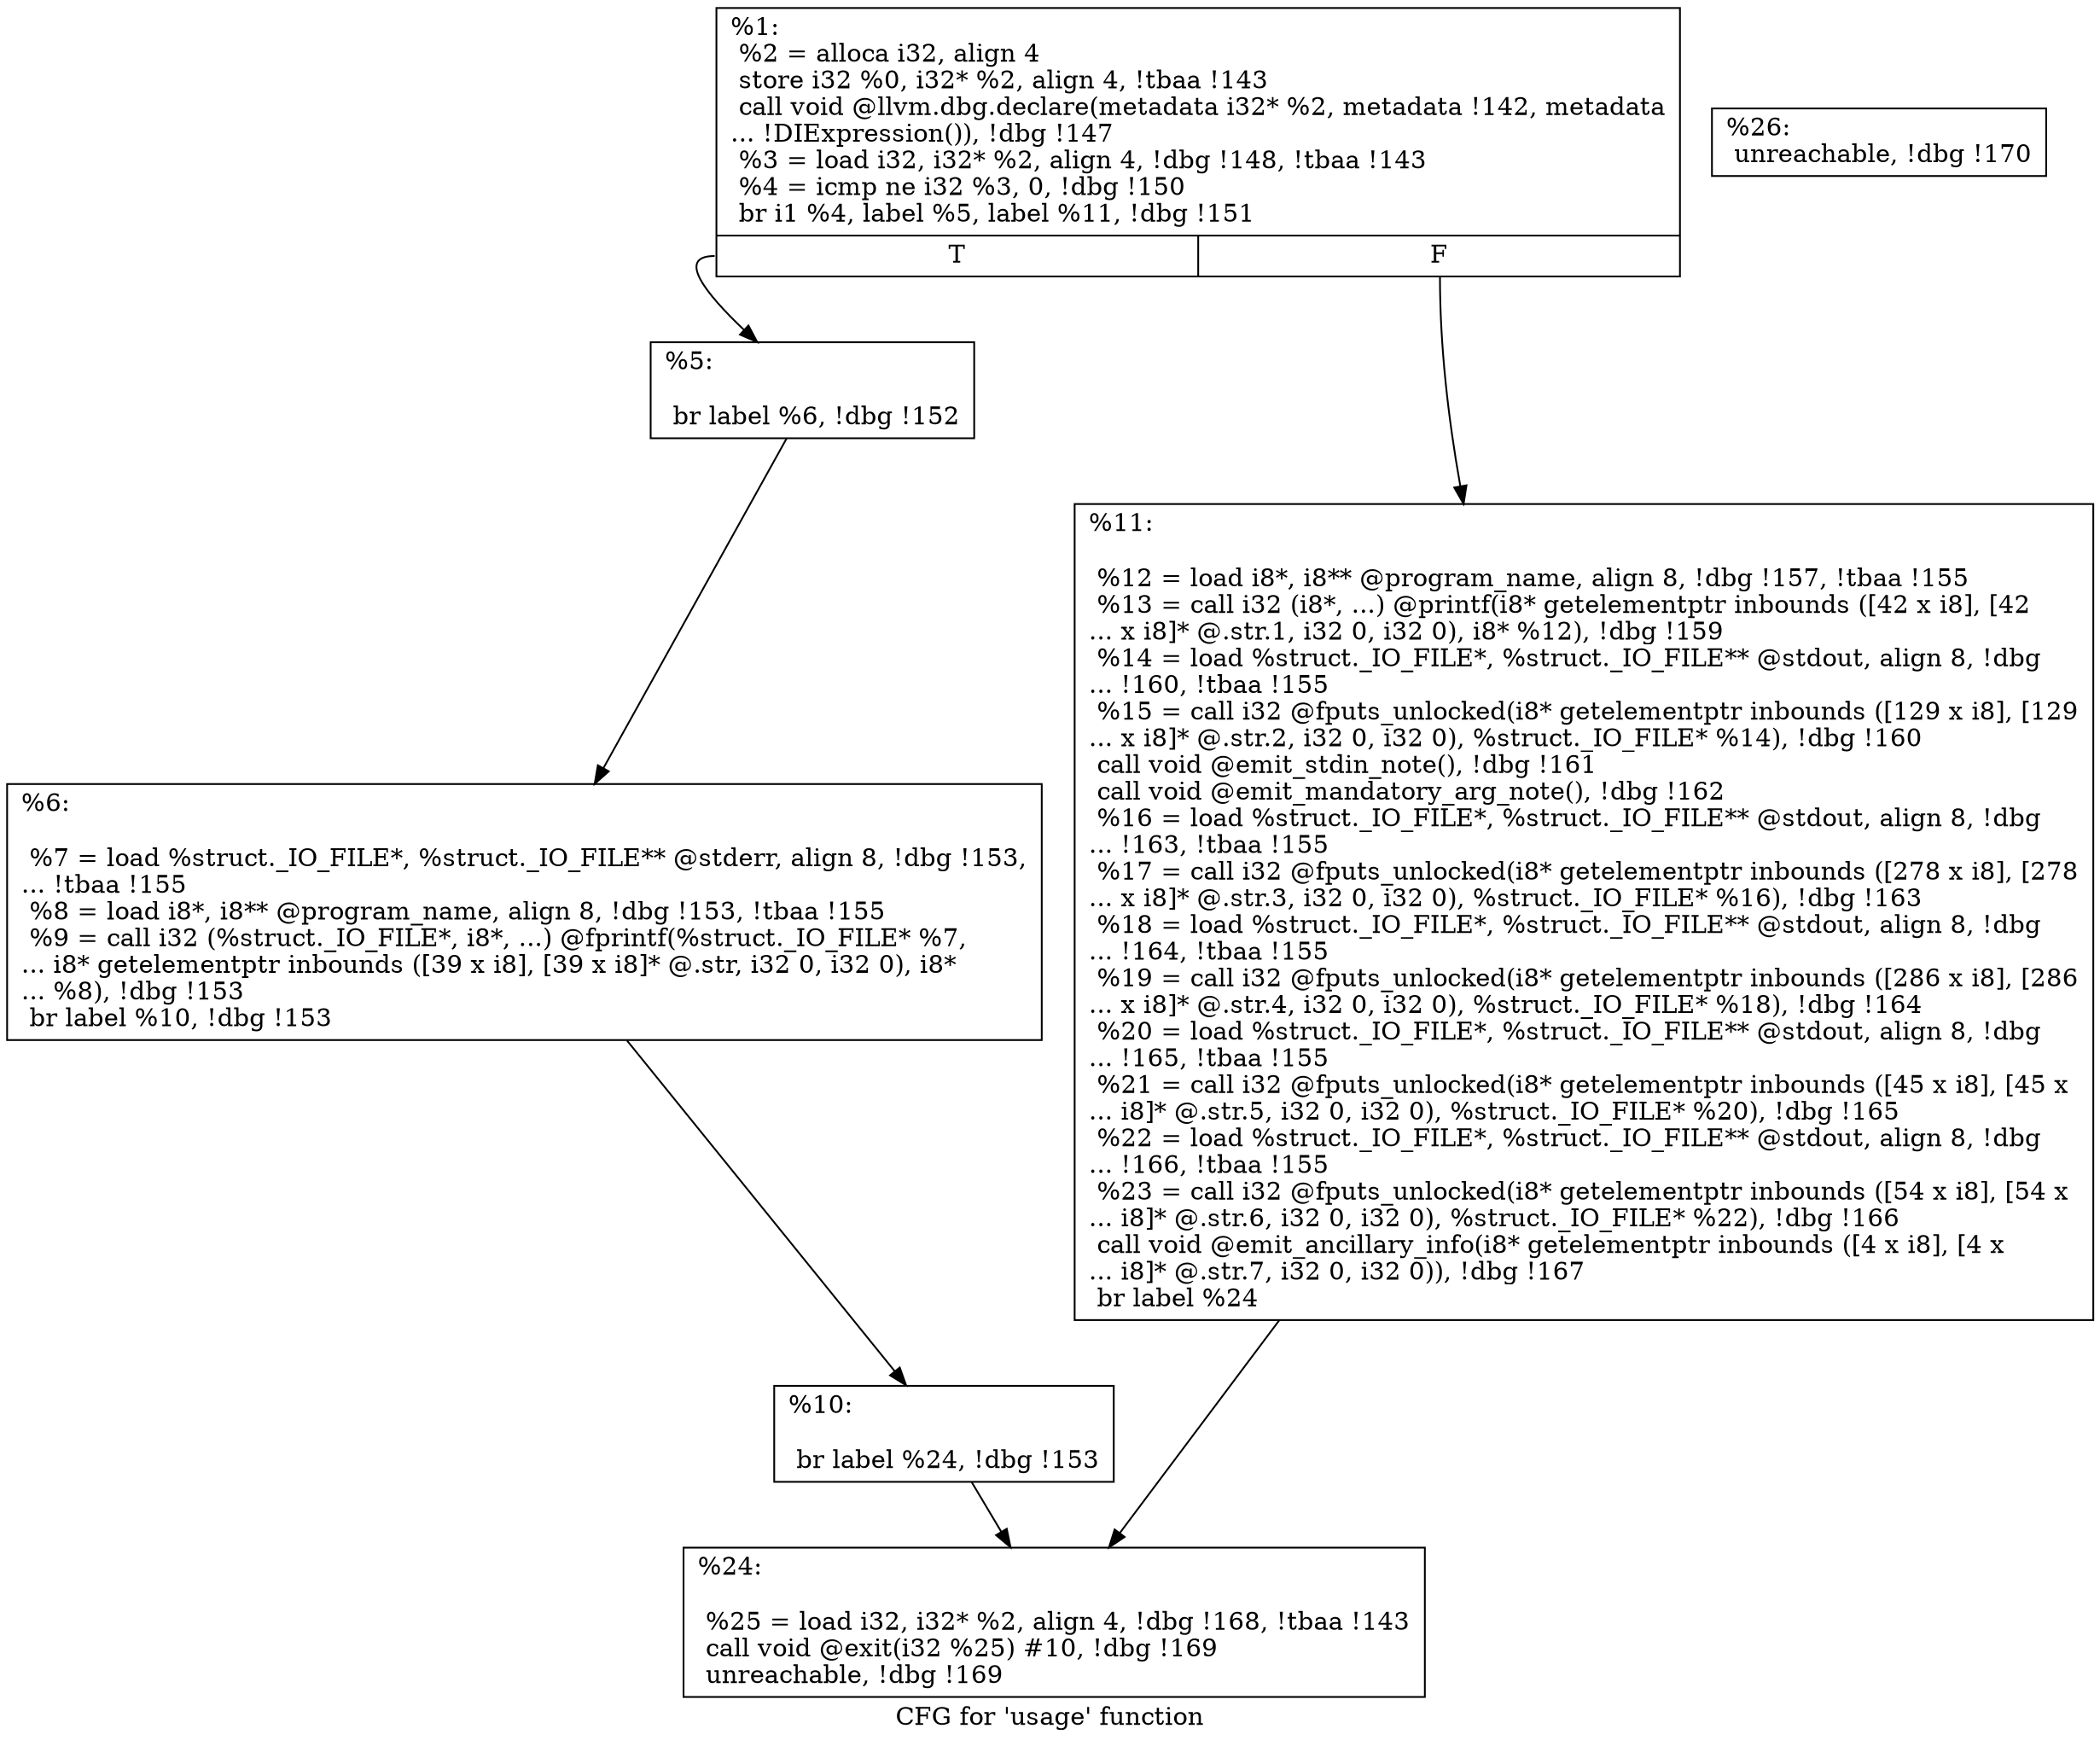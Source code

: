 digraph "CFG for 'usage' function" {
	label="CFG for 'usage' function";

	Node0xc06370 [shape=record,label="{%1:\l  %2 = alloca i32, align 4\l  store i32 %0, i32* %2, align 4, !tbaa !143\l  call void @llvm.dbg.declare(metadata i32* %2, metadata !142, metadata\l... !DIExpression()), !dbg !147\l  %3 = load i32, i32* %2, align 4, !dbg !148, !tbaa !143\l  %4 = icmp ne i32 %3, 0, !dbg !150\l  br i1 %4, label %5, label %11, !dbg !151\l|{<s0>T|<s1>F}}"];
	Node0xc06370:s0 -> Node0xc22c80;
	Node0xc06370:s1 -> Node0xc22d70;
	Node0xc22c80 [shape=record,label="{%5:\l\l  br label %6, !dbg !152\l}"];
	Node0xc22c80 -> Node0xc22cd0;
	Node0xc22cd0 [shape=record,label="{%6:\l\l  %7 = load %struct._IO_FILE*, %struct._IO_FILE** @stderr, align 8, !dbg !153,\l... !tbaa !155\l  %8 = load i8*, i8** @program_name, align 8, !dbg !153, !tbaa !155\l  %9 = call i32 (%struct._IO_FILE*, i8*, ...) @fprintf(%struct._IO_FILE* %7,\l... i8* getelementptr inbounds ([39 x i8], [39 x i8]* @.str, i32 0, i32 0), i8*\l... %8), !dbg !153\l  br label %10, !dbg !153\l}"];
	Node0xc22cd0 -> Node0xc22d20;
	Node0xc22d20 [shape=record,label="{%10:\l\l  br label %24, !dbg !153\l}"];
	Node0xc22d20 -> Node0xc22dc0;
	Node0xc22d70 [shape=record,label="{%11:\l\l  %12 = load i8*, i8** @program_name, align 8, !dbg !157, !tbaa !155\l  %13 = call i32 (i8*, ...) @printf(i8* getelementptr inbounds ([42 x i8], [42\l... x i8]* @.str.1, i32 0, i32 0), i8* %12), !dbg !159\l  %14 = load %struct._IO_FILE*, %struct._IO_FILE** @stdout, align 8, !dbg\l... !160, !tbaa !155\l  %15 = call i32 @fputs_unlocked(i8* getelementptr inbounds ([129 x i8], [129\l... x i8]* @.str.2, i32 0, i32 0), %struct._IO_FILE* %14), !dbg !160\l  call void @emit_stdin_note(), !dbg !161\l  call void @emit_mandatory_arg_note(), !dbg !162\l  %16 = load %struct._IO_FILE*, %struct._IO_FILE** @stdout, align 8, !dbg\l... !163, !tbaa !155\l  %17 = call i32 @fputs_unlocked(i8* getelementptr inbounds ([278 x i8], [278\l... x i8]* @.str.3, i32 0, i32 0), %struct._IO_FILE* %16), !dbg !163\l  %18 = load %struct._IO_FILE*, %struct._IO_FILE** @stdout, align 8, !dbg\l... !164, !tbaa !155\l  %19 = call i32 @fputs_unlocked(i8* getelementptr inbounds ([286 x i8], [286\l... x i8]* @.str.4, i32 0, i32 0), %struct._IO_FILE* %18), !dbg !164\l  %20 = load %struct._IO_FILE*, %struct._IO_FILE** @stdout, align 8, !dbg\l... !165, !tbaa !155\l  %21 = call i32 @fputs_unlocked(i8* getelementptr inbounds ([45 x i8], [45 x\l... i8]* @.str.5, i32 0, i32 0), %struct._IO_FILE* %20), !dbg !165\l  %22 = load %struct._IO_FILE*, %struct._IO_FILE** @stdout, align 8, !dbg\l... !166, !tbaa !155\l  %23 = call i32 @fputs_unlocked(i8* getelementptr inbounds ([54 x i8], [54 x\l... i8]* @.str.6, i32 0, i32 0), %struct._IO_FILE* %22), !dbg !166\l  call void @emit_ancillary_info(i8* getelementptr inbounds ([4 x i8], [4 x\l... i8]* @.str.7, i32 0, i32 0)), !dbg !167\l  br label %24\l}"];
	Node0xc22d70 -> Node0xc22dc0;
	Node0xc22dc0 [shape=record,label="{%24:\l\l  %25 = load i32, i32* %2, align 4, !dbg !168, !tbaa !143\l  call void @exit(i32 %25) #10, !dbg !169\l  unreachable, !dbg !169\l}"];
	Node0xc22e10 [shape=record,label="{%26:                                                  \l  unreachable, !dbg !170\l}"];
}
